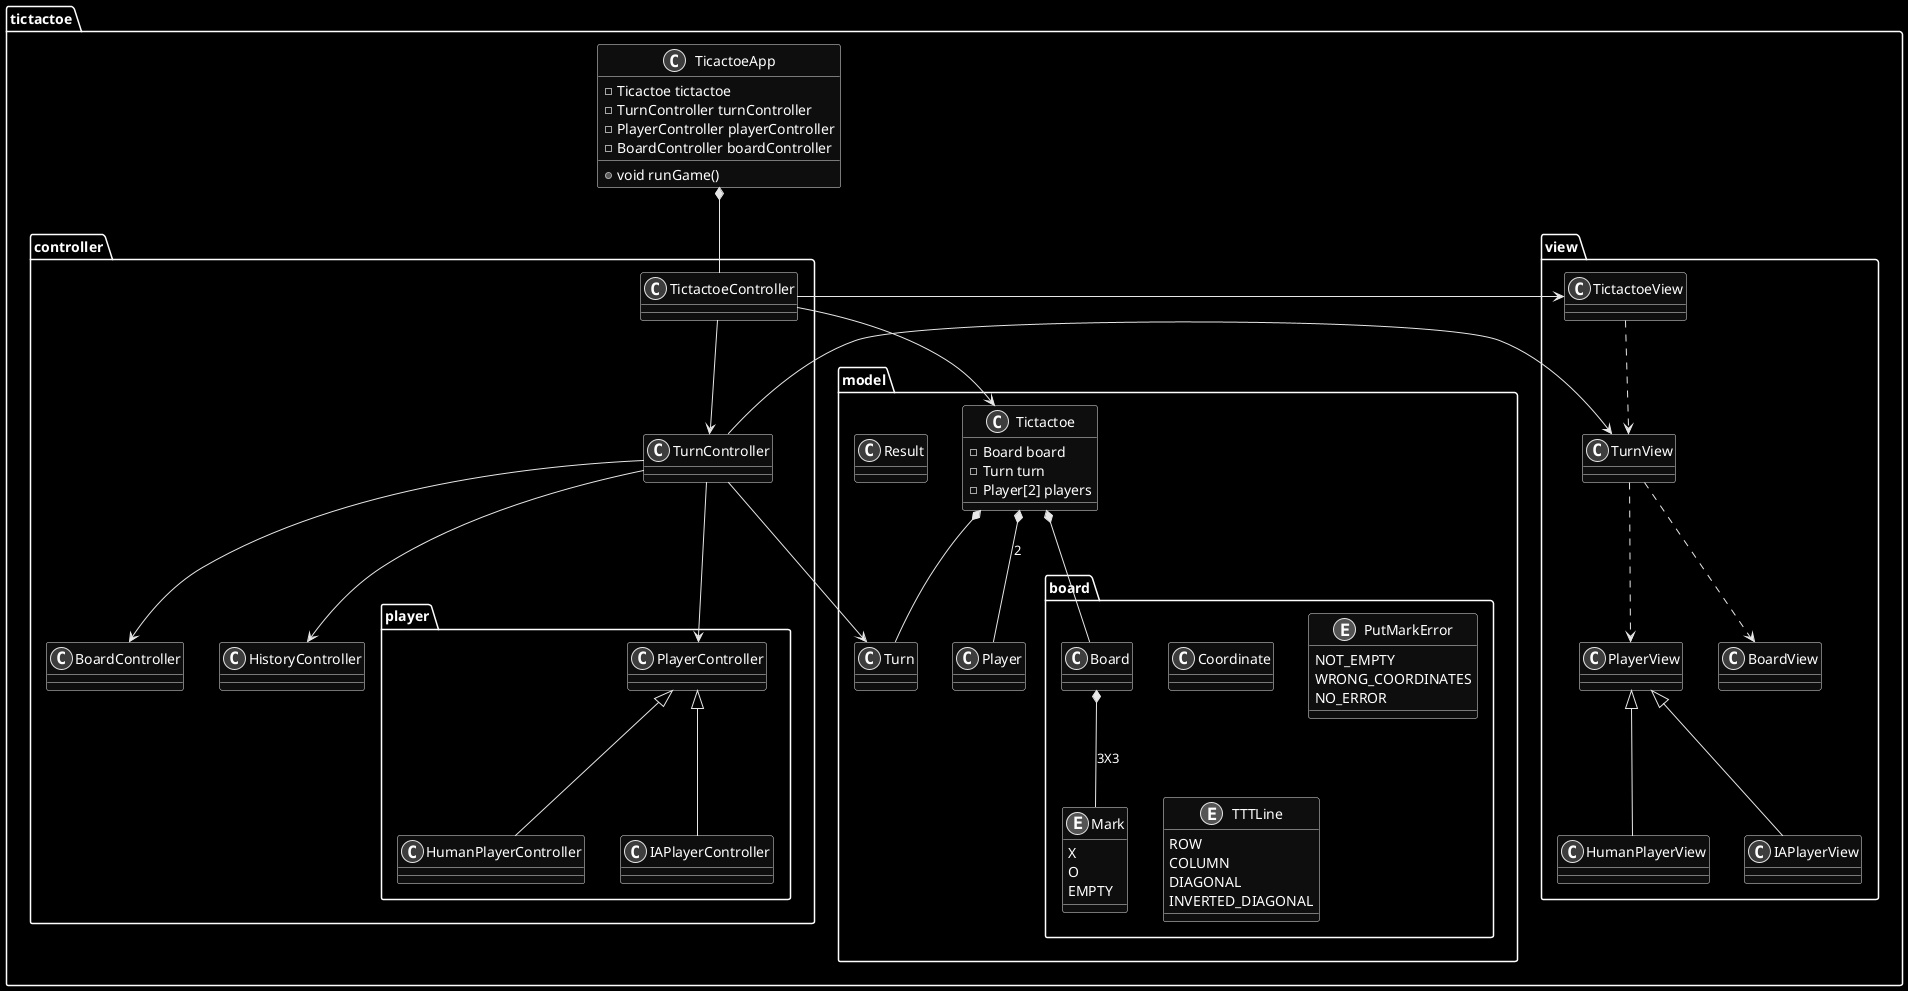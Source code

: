 @startuml class model

package tictactoe{

    class TicactoeApp{
        -Ticactoe tictactoe
        -TurnController turnController
        -PlayerController playerController
        -BoardController boardController
        +void runGame()
    }

    package controller{
        class TictactoeController{

        }

        class TurnController{

        }
        package player{

            class PlayerController{

            }

            class HumanPlayerController{

            }

            class IAPlayerController{

            }

            HumanPlayerController -up-|> PlayerController
            IAPlayerController -up-|> PlayerController

        }


        class BoardController{

        }
        class HistoryController{

        }

        TictactoeController -->TurnController



        TurnController --> PlayerController
        TurnController --> BoardController
        TurnController --> HistoryController

    }

    package view{
        class BoardView{

        }

        class PlayerView{

        }

        class TurnView{

        }

        class TictactoeView{

        }

        class HumanPlayerView{

        }

        class IAPlayerView{

        }
        TictactoeView ..> TurnView
        TurnView ..> BoardView
        TurnView ..> PlayerView

        HumanPlayerView -up-|> PlayerView
        IAPlayerView -up-|> PlayerView

    }

    package model {
        class Tictactoe{
            -Board board
            -Turn turn
            -Player[2] players
        }


        package board{
            class Board{

            }

            enum Mark{
                X
                O
                EMPTY
            }


            class Coordinate{

            }

            enum PutMarkError{
                NOT_EMPTY
                WRONG_COORDINATES
                NO_ERROR
            }

            enum TTTLine{
                ROW
                COLUMN
                DIAGONAL
                INVERTED_DIAGONAL
            }

        }

        class Result

        class Turn{

        }

        class Player{

        }



        Tictactoe *-- Board
        Tictactoe *-- Turn
        Tictactoe *-- Player:2
        Board *-- Mark:3X3
    }


    TicactoeApp *-- TictactoeController





    TictactoeController -right-> TictactoeView
    TictactoeController --> Tictactoe
    TurnController -right-> TurnView
    TurnController --> Turn

}

skinparam monochrome reverse

@enduml
